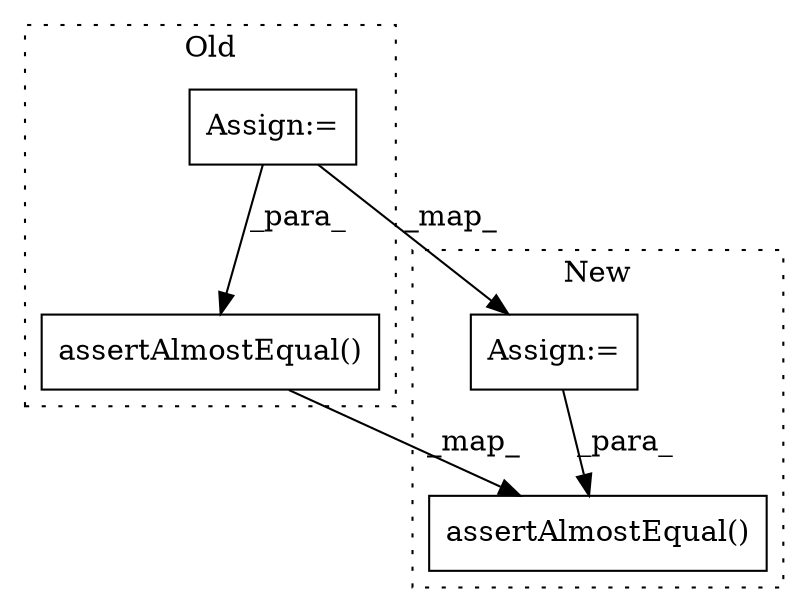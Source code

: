 digraph G {
subgraph cluster0 {
1 [label="assertAlmostEqual()" a="75" s="2413,2512" l="56,40" shape="box"];
4 [label="Assign:=" a="68" s="2368" l="3" shape="box"];
label = "Old";
style="dotted";
}
subgraph cluster1 {
2 [label="assertAlmostEqual()" a="75" s="2687,2826" l="60,81" shape="box"];
3 [label="Assign:=" a="68" s="2638" l="3" shape="box"];
label = "New";
style="dotted";
}
1 -> 2 [label="_map_"];
3 -> 2 [label="_para_"];
4 -> 3 [label="_map_"];
4 -> 1 [label="_para_"];
}